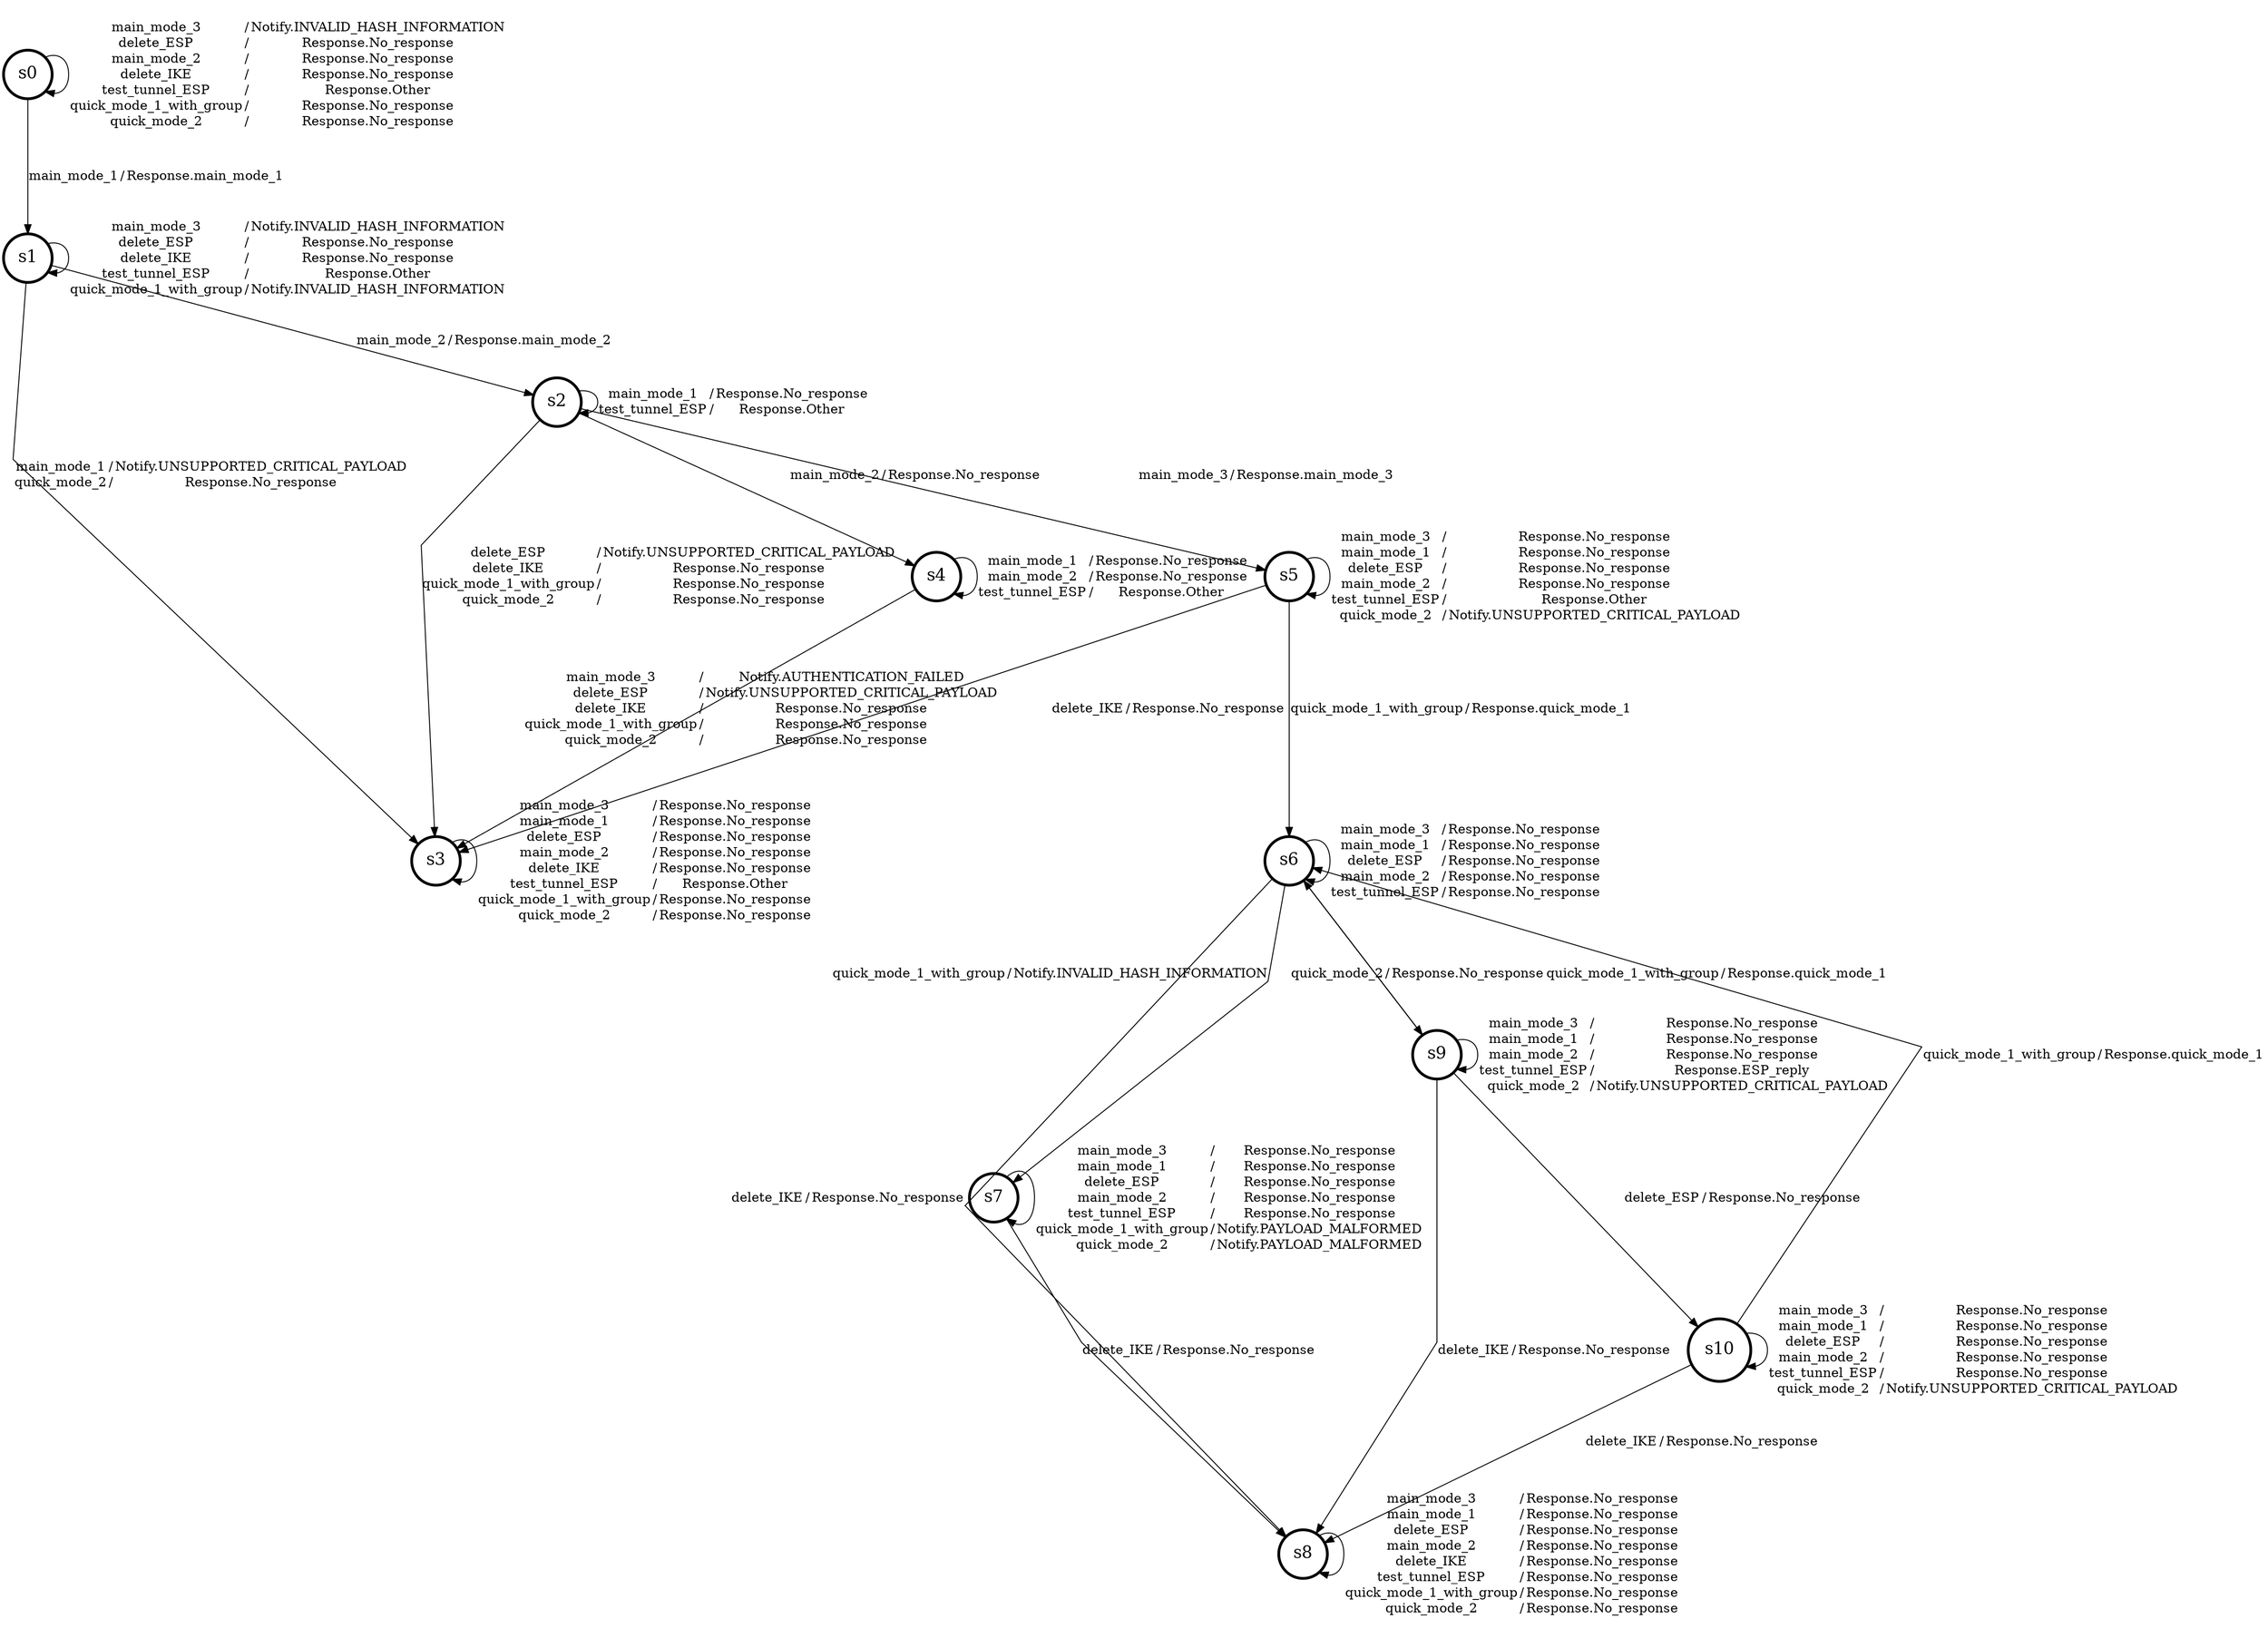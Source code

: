 digraph G {
splines="line";
concentrate = false;
ratio=0.75;
node [shape="circle",penwidth=3.0,fontsize=18];
label=""
s0
s1
s2
s3
s4
s5
s6
s7
s8
s9
s10
s0 [label="s0"];
s0 -> s0[label=<<table border="0" cellpadding="1" cellspacing="0"><tr><td>main_mode_3</td><td>/</td><td>Notify.INVALID_HASH_INFORMATION</td></tr><tr><td>delete_ESP</td><td>/</td><td>Response.No_response</td></tr><tr><td>main_mode_2</td><td>/</td><td>Response.No_response</td></tr><tr><td>delete_IKE</td><td>/</td><td>Response.No_response</td></tr><tr><td>test_tunnel_ESP</td><td>/</td><td>Response.Other</td></tr><tr><td>quick_mode_1_with_group</td><td>/</td><td>Response.No_response</td></tr><tr><td>quick_mode_2</td><td>/</td><td>Response.No_response</td></tr></table>>]
s0 -> s1[label=<<table border="0" cellpadding="1" cellspacing="0"><tr><td>main_mode_1</td><td>/</td><td>Response.main_mode_1</td></tr></table>>]
s1 [label="s1"];
s1 -> s1[label=<<table border="0" cellpadding="1" cellspacing="0"><tr><td>main_mode_3</td><td>/</td><td>Notify.INVALID_HASH_INFORMATION</td></tr><tr><td>delete_ESP</td><td>/</td><td>Response.No_response</td></tr><tr><td>delete_IKE</td><td>/</td><td>Response.No_response</td></tr><tr><td>test_tunnel_ESP</td><td>/</td><td>Response.Other</td></tr><tr><td>quick_mode_1_with_group</td><td>/</td><td>Notify.INVALID_HASH_INFORMATION</td></tr></table>>]
s1 -> s3[label=<<table border="0" cellpadding="1" cellspacing="0"><tr><td>main_mode_1</td><td>/</td><td>Notify.UNSUPPORTED_CRITICAL_PAYLOAD</td></tr><tr><td>quick_mode_2</td><td>/</td><td>Response.No_response</td></tr></table>>]
s1 -> s2[label=<<table border="0" cellpadding="1" cellspacing="0"><tr><td>main_mode_2</td><td>/</td><td>Response.main_mode_2</td></tr></table>>]
s2 [label="s2"];
s2 -> s5[label=<<table border="0" cellpadding="1" cellspacing="0"><tr><td>main_mode_3</td><td>/</td><td>Response.main_mode_3</td></tr></table>>]
s2 -> s2[label=<<table border="0" cellpadding="1" cellspacing="0"><tr><td>main_mode_1</td><td>/</td><td>Response.No_response</td></tr><tr><td>test_tunnel_ESP</td><td>/</td><td>Response.Other</td></tr></table>>]
s2 -> s3[label=<<table border="0" cellpadding="1" cellspacing="0"><tr><td>delete_ESP</td><td>/</td><td>Notify.UNSUPPORTED_CRITICAL_PAYLOAD</td></tr><tr><td>delete_IKE</td><td>/</td><td>Response.No_response</td></tr><tr><td>quick_mode_1_with_group</td><td>/</td><td>Response.No_response</td></tr><tr><td>quick_mode_2</td><td>/</td><td>Response.No_response</td></tr></table>>]
s2 -> s4[label=<<table border="0" cellpadding="1" cellspacing="0"><tr><td>main_mode_2</td><td>/</td><td>Response.No_response</td></tr></table>>]
s3 [label="s3"];
s3 -> s3[label=<<table border="0" cellpadding="1" cellspacing="0"><tr><td>main_mode_3</td><td>/</td><td>Response.No_response</td></tr><tr><td>main_mode_1</td><td>/</td><td>Response.No_response</td></tr><tr><td>delete_ESP</td><td>/</td><td>Response.No_response</td></tr><tr><td>main_mode_2</td><td>/</td><td>Response.No_response</td></tr><tr><td>delete_IKE</td><td>/</td><td>Response.No_response</td></tr><tr><td>test_tunnel_ESP</td><td>/</td><td>Response.Other</td></tr><tr><td>quick_mode_1_with_group</td><td>/</td><td>Response.No_response</td></tr><tr><td>quick_mode_2</td><td>/</td><td>Response.No_response</td></tr></table>>]
s4 [label="s4"];
s4 -> s3[label=<<table border="0" cellpadding="1" cellspacing="0"><tr><td>main_mode_3</td><td>/</td><td>Notify.AUTHENTICATION_FAILED</td></tr><tr><td>delete_ESP</td><td>/</td><td>Notify.UNSUPPORTED_CRITICAL_PAYLOAD</td></tr><tr><td>delete_IKE</td><td>/</td><td>Response.No_response</td></tr><tr><td>quick_mode_1_with_group</td><td>/</td><td>Response.No_response</td></tr><tr><td>quick_mode_2</td><td>/</td><td>Response.No_response</td></tr></table>>]
s4 -> s4[label=<<table border="0" cellpadding="1" cellspacing="0"><tr><td>main_mode_1</td><td>/</td><td>Response.No_response</td></tr><tr><td>main_mode_2</td><td>/</td><td>Response.No_response</td></tr><tr><td>test_tunnel_ESP</td><td>/</td><td>Response.Other</td></tr></table>>]
s5 [label="s5"];
s5 -> s5[label=<<table border="0" cellpadding="1" cellspacing="0"><tr><td>main_mode_3</td><td>/</td><td>Response.No_response</td></tr><tr><td>main_mode_1</td><td>/</td><td>Response.No_response</td></tr><tr><td>delete_ESP</td><td>/</td><td>Response.No_response</td></tr><tr><td>main_mode_2</td><td>/</td><td>Response.No_response</td></tr><tr><td>test_tunnel_ESP</td><td>/</td><td>Response.Other</td></tr><tr><td>quick_mode_2</td><td>/</td><td>Notify.UNSUPPORTED_CRITICAL_PAYLOAD</td></tr></table>>]
s5 -> s3[label=<<table border="0" cellpadding="1" cellspacing="0"><tr><td>delete_IKE</td><td>/</td><td>Response.No_response</td></tr></table>>]
s5 -> s6[label=<<table border="0" cellpadding="1" cellspacing="0"><tr><td>quick_mode_1_with_group</td><td>/</td><td>Response.quick_mode_1</td></tr></table>>]
s6 [label="s6"];
s6 -> s6[label=<<table border="0" cellpadding="1" cellspacing="0"><tr><td>main_mode_3</td><td>/</td><td>Response.No_response</td></tr><tr><td>main_mode_1</td><td>/</td><td>Response.No_response</td></tr><tr><td>delete_ESP</td><td>/</td><td>Response.No_response</td></tr><tr><td>main_mode_2</td><td>/</td><td>Response.No_response</td></tr><tr><td>test_tunnel_ESP</td><td>/</td><td>Response.No_response</td></tr></table>>]
s6 -> s8[label=<<table border="0" cellpadding="1" cellspacing="0"><tr><td>delete_IKE</td><td>/</td><td>Response.No_response</td></tr></table>>]
s6 -> s7[label=<<table border="0" cellpadding="1" cellspacing="0"><tr><td>quick_mode_1_with_group</td><td>/</td><td>Notify.INVALID_HASH_INFORMATION</td></tr></table>>]
s6 -> s9[label=<<table border="0" cellpadding="1" cellspacing="0"><tr><td>quick_mode_2</td><td>/</td><td>Response.No_response</td></tr></table>>]
s7 [label="s7"];
s7 -> s7[label=<<table border="0" cellpadding="1" cellspacing="0"><tr><td>main_mode_3</td><td>/</td><td>Response.No_response</td></tr><tr><td>main_mode_1</td><td>/</td><td>Response.No_response</td></tr><tr><td>delete_ESP</td><td>/</td><td>Response.No_response</td></tr><tr><td>main_mode_2</td><td>/</td><td>Response.No_response</td></tr><tr><td>test_tunnel_ESP</td><td>/</td><td>Response.No_response</td></tr><tr><td>quick_mode_1_with_group</td><td>/</td><td>Notify.PAYLOAD_MALFORMED</td></tr><tr><td>quick_mode_2</td><td>/</td><td>Notify.PAYLOAD_MALFORMED</td></tr></table>>]
s7 -> s8[label=<<table border="0" cellpadding="1" cellspacing="0"><tr><td>delete_IKE</td><td>/</td><td>Response.No_response</td></tr></table>>]
s8 [label="s8"];
s8 -> s8[label=<<table border="0" cellpadding="1" cellspacing="0"><tr><td>main_mode_3</td><td>/</td><td>Response.No_response</td></tr><tr><td>main_mode_1</td><td>/</td><td>Response.No_response</td></tr><tr><td>delete_ESP</td><td>/</td><td>Response.No_response</td></tr><tr><td>main_mode_2</td><td>/</td><td>Response.No_response</td></tr><tr><td>delete_IKE</td><td>/</td><td>Response.No_response</td></tr><tr><td>test_tunnel_ESP</td><td>/</td><td>Response.No_response</td></tr><tr><td>quick_mode_1_with_group</td><td>/</td><td>Response.No_response</td></tr><tr><td>quick_mode_2</td><td>/</td><td>Response.No_response</td></tr></table>>]
s9 [label="s9"];
s9 -> s9[label=<<table border="0" cellpadding="1" cellspacing="0"><tr><td>main_mode_3</td><td>/</td><td>Response.No_response</td></tr><tr><td>main_mode_1</td><td>/</td><td>Response.No_response</td></tr><tr><td>main_mode_2</td><td>/</td><td>Response.No_response</td></tr><tr><td>test_tunnel_ESP</td><td>/</td><td>Response.ESP_reply</td></tr><tr><td>quick_mode_2</td><td>/</td><td>Notify.UNSUPPORTED_CRITICAL_PAYLOAD</td></tr></table>>]
s9 -> s10[label=<<table border="0" cellpadding="1" cellspacing="0"><tr><td>delete_ESP</td><td>/</td><td>Response.No_response</td></tr></table>>]
s9 -> s8[label=<<table border="0" cellpadding="1" cellspacing="0"><tr><td>delete_IKE</td><td>/</td><td>Response.No_response</td></tr></table>>]
s9 -> s6[label=<<table border="0" cellpadding="1" cellspacing="0"><tr><td>quick_mode_1_with_group</td><td>/</td><td>Response.quick_mode_1</td></tr></table>>]
s10 [label="s10"];
s10 -> s10[label=<<table border="0" cellpadding="1" cellspacing="0"><tr><td>main_mode_3</td><td>/</td><td>Response.No_response</td></tr><tr><td>main_mode_1</td><td>/</td><td>Response.No_response</td></tr><tr><td>delete_ESP</td><td>/</td><td>Response.No_response</td></tr><tr><td>main_mode_2</td><td>/</td><td>Response.No_response</td></tr><tr><td>test_tunnel_ESP</td><td>/</td><td>Response.No_response</td></tr><tr><td>quick_mode_2</td><td>/</td><td>Notify.UNSUPPORTED_CRITICAL_PAYLOAD</td></tr></table>>]
s10 -> s8[label=<<table border="0" cellpadding="1" cellspacing="0"><tr><td>delete_IKE</td><td>/</td><td>Response.No_response</td></tr></table>>]
s10 -> s6[label=<<table border="0" cellpadding="1" cellspacing="0"><tr><td>quick_mode_1_with_group</td><td>/</td><td>Response.quick_mode_1</td></tr></table>>]
}
